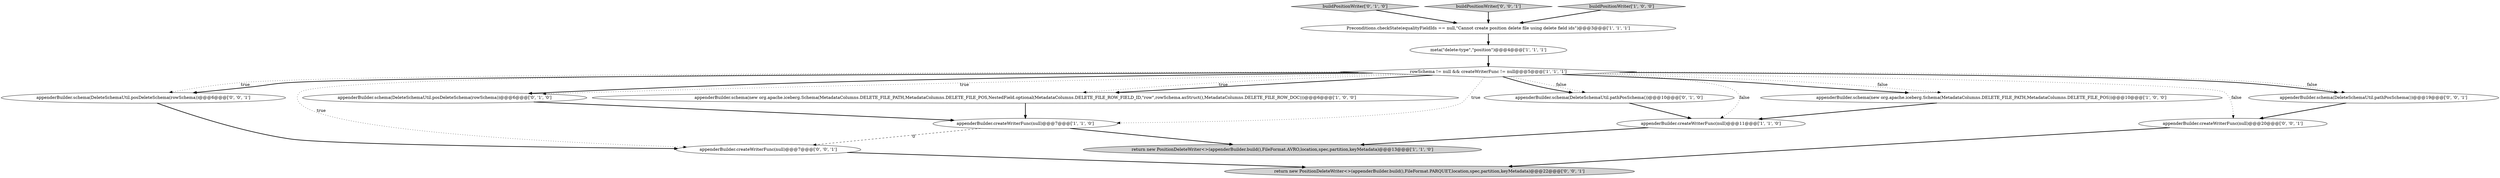 digraph {
12 [style = filled, label = "appenderBuilder.schema(DeleteSchemaUtil.posDeleteSchema(rowSchema))@@@6@@@['0', '0', '1']", fillcolor = white, shape = ellipse image = "AAA0AAABBB3BBB"];
7 [style = filled, label = "appenderBuilder.createWriterFunc(null)@@@11@@@['1', '1', '0']", fillcolor = white, shape = ellipse image = "AAA0AAABBB1BBB"];
10 [style = filled, label = "buildPositionWriter['0', '1', '0']", fillcolor = lightgray, shape = diamond image = "AAA0AAABBB2BBB"];
14 [style = filled, label = "buildPositionWriter['0', '0', '1']", fillcolor = lightgray, shape = diamond image = "AAA0AAABBB3BBB"];
0 [style = filled, label = "buildPositionWriter['1', '0', '0']", fillcolor = lightgray, shape = diamond image = "AAA0AAABBB1BBB"];
15 [style = filled, label = "appenderBuilder.createWriterFunc(null)@@@7@@@['0', '0', '1']", fillcolor = white, shape = ellipse image = "AAA0AAABBB3BBB"];
2 [style = filled, label = "rowSchema != null && createWriterFunc != null@@@5@@@['1', '1', '1']", fillcolor = white, shape = diamond image = "AAA0AAABBB1BBB"];
9 [style = filled, label = "appenderBuilder.schema(DeleteSchemaUtil.posDeleteSchema(rowSchema))@@@6@@@['0', '1', '0']", fillcolor = white, shape = ellipse image = "AAA0AAABBB2BBB"];
16 [style = filled, label = "appenderBuilder.createWriterFunc(null)@@@20@@@['0', '0', '1']", fillcolor = white, shape = ellipse image = "AAA0AAABBB3BBB"];
8 [style = filled, label = "appenderBuilder.schema(new org.apache.iceberg.Schema(MetadataColumns.DELETE_FILE_PATH,MetadataColumns.DELETE_FILE_POS))@@@10@@@['1', '0', '0']", fillcolor = white, shape = ellipse image = "AAA0AAABBB1BBB"];
4 [style = filled, label = "Preconditions.checkState(equalityFieldIds == null,\"Cannot create position delete file using delete field ids\")@@@3@@@['1', '1', '1']", fillcolor = white, shape = ellipse image = "AAA0AAABBB1BBB"];
17 [style = filled, label = "return new PositionDeleteWriter<>(appenderBuilder.build(),FileFormat.PARQUET,location,spec,partition,keyMetadata)@@@22@@@['0', '0', '1']", fillcolor = lightgray, shape = ellipse image = "AAA0AAABBB3BBB"];
13 [style = filled, label = "appenderBuilder.schema(DeleteSchemaUtil.pathPosSchema())@@@19@@@['0', '0', '1']", fillcolor = white, shape = ellipse image = "AAA0AAABBB3BBB"];
6 [style = filled, label = "return new PositionDeleteWriter<>(appenderBuilder.build(),FileFormat.AVRO,location,spec,partition,keyMetadata)@@@13@@@['1', '1', '0']", fillcolor = lightgray, shape = ellipse image = "AAA0AAABBB1BBB"];
3 [style = filled, label = "appenderBuilder.createWriterFunc(null)@@@7@@@['1', '1', '0']", fillcolor = white, shape = ellipse image = "AAA0AAABBB1BBB"];
11 [style = filled, label = "appenderBuilder.schema(DeleteSchemaUtil.pathPosSchema())@@@10@@@['0', '1', '0']", fillcolor = white, shape = ellipse image = "AAA0AAABBB2BBB"];
1 [style = filled, label = "meta(\"delete-type\",\"position\")@@@4@@@['1', '1', '1']", fillcolor = white, shape = ellipse image = "AAA0AAABBB1BBB"];
5 [style = filled, label = "appenderBuilder.schema(new org.apache.iceberg.Schema(MetadataColumns.DELETE_FILE_PATH,MetadataColumns.DELETE_FILE_POS,NestedField.optional(MetadataColumns.DELETE_FILE_ROW_FIELD_ID,\"row\",rowSchema.asStruct(),MetadataColumns.DELETE_FILE_ROW_DOC)))@@@6@@@['1', '0', '0']", fillcolor = white, shape = ellipse image = "AAA0AAABBB1BBB"];
2->3 [style = dotted, label="true"];
0->4 [style = bold, label=""];
2->11 [style = bold, label=""];
2->13 [style = bold, label=""];
2->5 [style = bold, label=""];
12->15 [style = bold, label=""];
2->9 [style = dotted, label="true"];
9->3 [style = bold, label=""];
2->5 [style = dotted, label="true"];
7->6 [style = bold, label=""];
2->8 [style = dotted, label="false"];
2->7 [style = dotted, label="false"];
4->1 [style = bold, label=""];
2->8 [style = bold, label=""];
11->7 [style = bold, label=""];
3->6 [style = bold, label=""];
2->16 [style = dotted, label="false"];
2->9 [style = bold, label=""];
2->15 [style = dotted, label="true"];
10->4 [style = bold, label=""];
13->16 [style = bold, label=""];
3->15 [style = dashed, label="0"];
2->12 [style = dotted, label="true"];
8->7 [style = bold, label=""];
16->17 [style = bold, label=""];
5->3 [style = bold, label=""];
2->13 [style = dotted, label="false"];
2->11 [style = dotted, label="false"];
14->4 [style = bold, label=""];
1->2 [style = bold, label=""];
2->12 [style = bold, label=""];
15->17 [style = bold, label=""];
}
